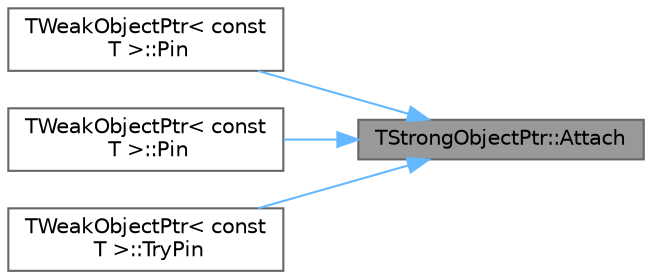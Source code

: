 digraph "TStrongObjectPtr::Attach"
{
 // INTERACTIVE_SVG=YES
 // LATEX_PDF_SIZE
  bgcolor="transparent";
  edge [fontname=Helvetica,fontsize=10,labelfontname=Helvetica,labelfontsize=10];
  node [fontname=Helvetica,fontsize=10,shape=box,height=0.2,width=0.4];
  rankdir="RL";
  Node1 [id="Node000001",label="TStrongObjectPtr::Attach",height=0.2,width=0.4,color="gray40", fillcolor="grey60", style="filled", fontcolor="black",tooltip=" "];
  Node1 -> Node2 [id="edge1_Node000001_Node000002",dir="back",color="steelblue1",style="solid",tooltip=" "];
  Node2 [id="Node000002",label="TWeakObjectPtr\< const\l T \>::Pin",height=0.2,width=0.4,color="grey40", fillcolor="white", style="filled",URL="$d3/daa/structTWeakObjectPtr.html#ad07d32af22640a5435a004c97f585c52",tooltip=" "];
  Node1 -> Node3 [id="edge2_Node000001_Node000003",dir="back",color="steelblue1",style="solid",tooltip=" "];
  Node3 [id="Node000003",label="TWeakObjectPtr\< const\l T \>::Pin",height=0.2,width=0.4,color="grey40", fillcolor="white", style="filled",URL="$d3/daa/structTWeakObjectPtr.html#a465c949ac0be5f040371e06e72172e7e",tooltip=" "];
  Node1 -> Node4 [id="edge3_Node000001_Node000004",dir="back",color="steelblue1",style="solid",tooltip=" "];
  Node4 [id="Node000004",label="TWeakObjectPtr\< const\l T \>::TryPin",height=0.2,width=0.4,color="grey40", fillcolor="white", style="filled",URL="$d3/daa/structTWeakObjectPtr.html#a153f3cb5ace9a7f0a6fdebc1e545037d",tooltip=" "];
}
